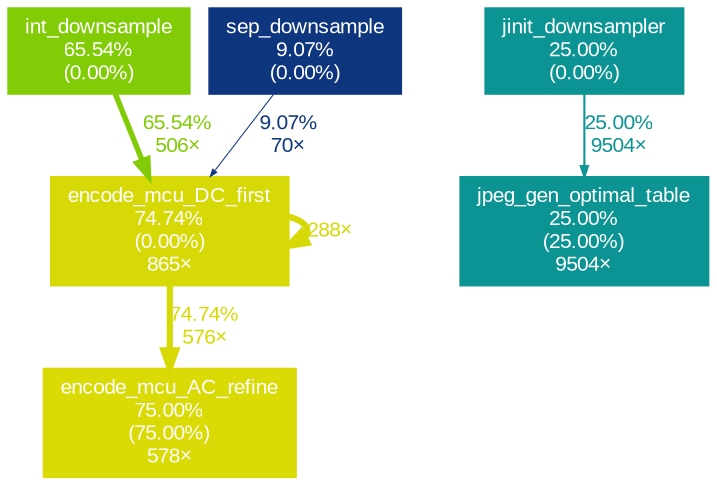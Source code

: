 digraph {
	graph [fontname=Arial, nodesep=0.125, ranksep=0.25];
	node [fontcolor=white, fontname=Arial, height=0, shape=box, style=filled, width=0];
	edge [fontname=Arial];
	1 [color="#dada06", fontcolor="#ffffff", fontsize="10.00", label="encode_mcu_AC_refine\n75.00%\n(75.00%)\n578×"];
	2 [color="#d7d906", fontcolor="#ffffff", fontsize="10.00", label="encode_mcu_DC_first\n74.74%\n(0.00%)\n865×"];
	2 -> 1 [arrowsize="0.86", color="#d7d906", fontcolor="#d7d906", fontsize="10.00", label="74.74%\n576×", labeldistance="2.99", penwidth="2.99"];
	2 -> 2 [arrowsize="0.86", color="#d7d906", fontcolor="#d7d906", fontsize="10.00", label="288×", labeldistance="2.99", penwidth="2.99"];
	3 [color="#81cc07", fontcolor="#ffffff", fontsize="10.00", label="int_downsample\n65.54%\n(0.00%)"];
	3 -> 2 [arrowsize="0.81", color="#81cc07", fontcolor="#81cc07", fontsize="10.00", label="65.54%\n506×", labeldistance="2.62", penwidth="2.62"];
	4 [color="#0c9393", fontcolor="#ffffff", fontsize="10.00", label="jpeg_gen_optimal_table\n25.00%\n(25.00%)\n9504×"];
	5 [color="#0c9393", fontcolor="#ffffff", fontsize="10.00", label="jinit_downsampler\n25.00%\n(0.00%)"];
	5 -> 4 [arrowsize="0.50", color="#0c9393", fontcolor="#0c9393", fontsize="10.00", label="25.00%\n9504×", labeldistance="1.00", penwidth="1.00"];
	6 [color="#0d367e", fontcolor="#ffffff", fontsize="10.00", label="sep_downsample\n9.07%\n(0.00%)"];
	6 -> 2 [arrowsize="0.35", color="#0d367e", fontcolor="#0d367e", fontsize="10.00", label="9.07%\n70×", labeldistance="0.50", penwidth="0.50"];
}

